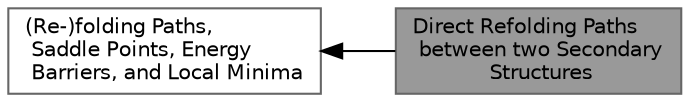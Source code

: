 digraph "Direct Refolding Paths between two Secondary Structures"
{
 // INTERACTIVE_SVG=YES
 // LATEX_PDF_SIZE
  bgcolor="transparent";
  edge [fontname=Helvetica,fontsize=10,labelfontname=Helvetica,labelfontsize=10];
  node [fontname=Helvetica,fontsize=10,shape=box,height=0.2,width=0.4];
  rankdir=LR;
  Node2 [label="(Re-)folding Paths,\l Saddle Points, Energy\l Barriers, and Local Minima",height=0.2,width=0.4,color="grey40", fillcolor="white", style="filled",URL="$group__paths.html",tooltip="API for various RNA folding path algorithms."];
  Node1 [label="Direct Refolding Paths\l between two Secondary\l Structures",height=0.2,width=0.4,color="gray40", fillcolor="grey60", style="filled", fontcolor="black",tooltip="Heuristics to explore direct, optimal (re-)folding paths between two secondary structures."];
  Node2->Node1 [shape=plaintext, dir="back", style="solid"];
}
